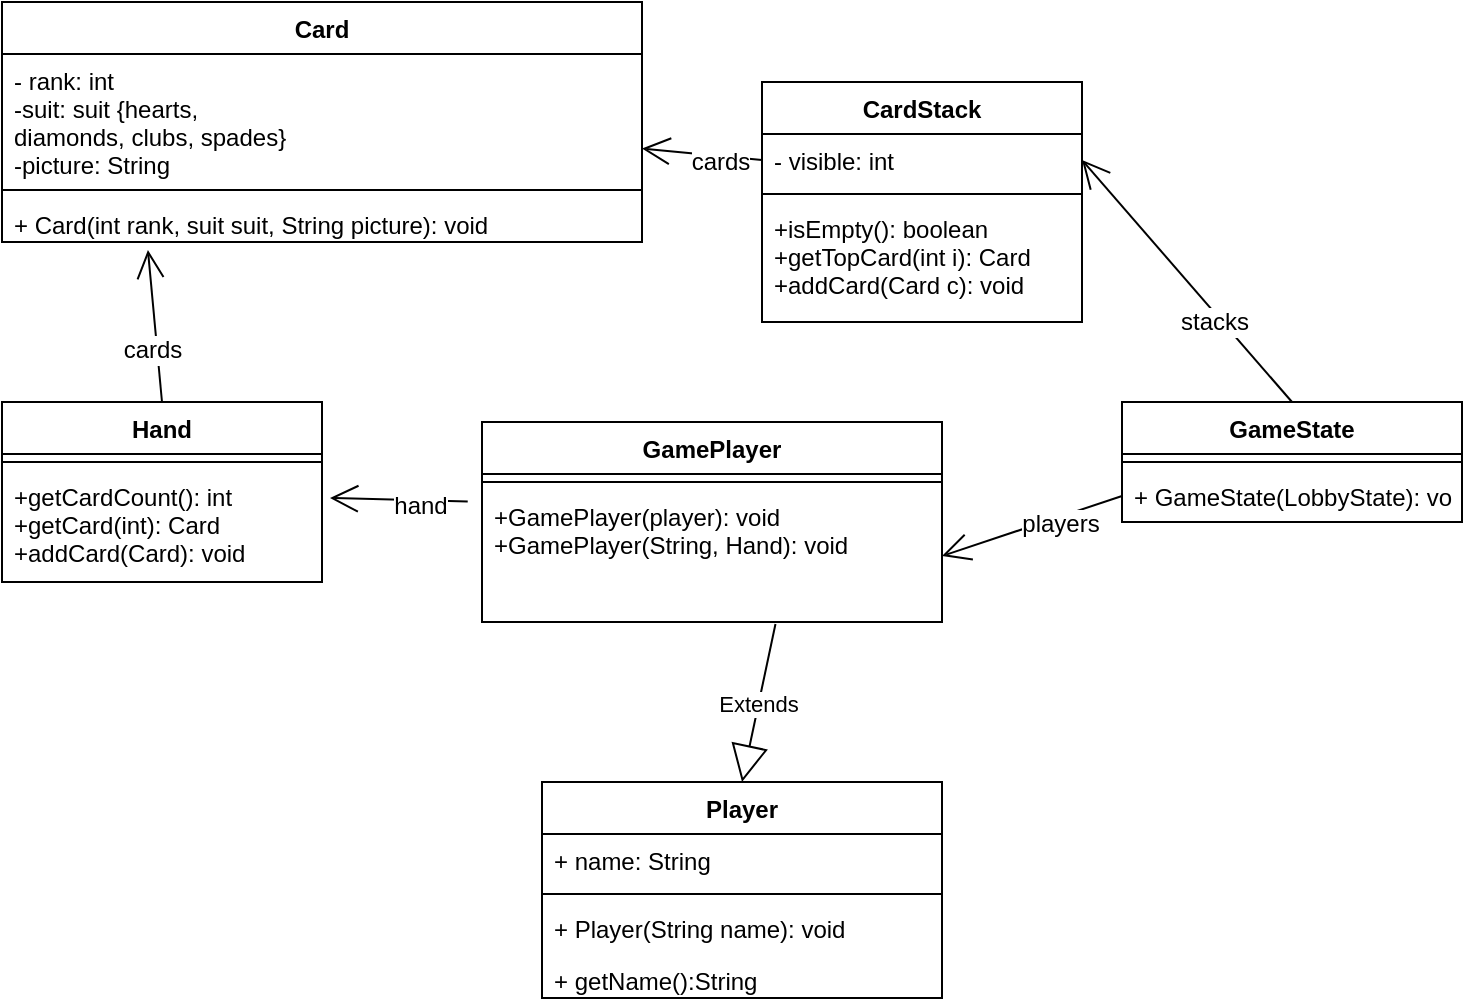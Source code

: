 <mxfile version="12.1.9" type="device" pages="1"><diagram id="ff6fWPH4oBmkEI4M6kQg" name="Page-1"><mxGraphModel dx="864" dy="581" grid="1" gridSize="10" guides="1" tooltips="1" connect="1" arrows="1" fold="1" page="1" pageScale="1" pageWidth="850" pageHeight="1100" math="0" shadow="0"><root><mxCell id="0"/><mxCell id="1" parent="0"/><mxCell id="NgEuNRf1ALpItIOjkwHD-1" value="Card" style="swimlane;fontStyle=1;align=center;verticalAlign=top;childLayout=stackLayout;horizontal=1;startSize=26;horizontalStack=0;resizeParent=1;resizeParentMax=0;resizeLast=0;collapsible=1;marginBottom=0;" vertex="1" parent="1"><mxGeometry y="70" width="320" height="120" as="geometry"/></mxCell><mxCell id="NgEuNRf1ALpItIOjkwHD-2" value="- rank: int&#xA;-suit: suit {hearts,&#xA;diamonds, clubs, spades}&#xA;-picture: String&#xA;" style="text;strokeColor=none;fillColor=none;align=left;verticalAlign=top;spacingLeft=4;spacingRight=4;overflow=hidden;rotatable=0;points=[[0,0.5],[1,0.5]];portConstraint=eastwest;" vertex="1" parent="NgEuNRf1ALpItIOjkwHD-1"><mxGeometry y="26" width="320" height="64" as="geometry"/></mxCell><mxCell id="NgEuNRf1ALpItIOjkwHD-3" value="" style="line;strokeWidth=1;fillColor=none;align=left;verticalAlign=middle;spacingTop=-1;spacingLeft=3;spacingRight=3;rotatable=0;labelPosition=right;points=[];portConstraint=eastwest;" vertex="1" parent="NgEuNRf1ALpItIOjkwHD-1"><mxGeometry y="90" width="320" height="8" as="geometry"/></mxCell><mxCell id="NgEuNRf1ALpItIOjkwHD-4" value="+ Card(int rank, suit suit, String picture): void" style="text;strokeColor=none;fillColor=none;align=left;verticalAlign=top;spacingLeft=4;spacingRight=4;overflow=hidden;rotatable=0;points=[[0,0.5],[1,0.5]];portConstraint=eastwest;" vertex="1" parent="NgEuNRf1ALpItIOjkwHD-1"><mxGeometry y="98" width="320" height="22" as="geometry"/></mxCell><mxCell id="NgEuNRf1ALpItIOjkwHD-5" value="CardStack" style="swimlane;fontStyle=1;align=center;verticalAlign=top;childLayout=stackLayout;horizontal=1;startSize=26;horizontalStack=0;resizeParent=1;resizeParentMax=0;resizeLast=0;collapsible=1;marginBottom=0;" vertex="1" parent="1"><mxGeometry x="380" y="110" width="160" height="120" as="geometry"/></mxCell><mxCell id="NgEuNRf1ALpItIOjkwHD-6" value="- visible: int" style="text;strokeColor=none;fillColor=none;align=left;verticalAlign=top;spacingLeft=4;spacingRight=4;overflow=hidden;rotatable=0;points=[[0,0.5],[1,0.5]];portConstraint=eastwest;" vertex="1" parent="NgEuNRf1ALpItIOjkwHD-5"><mxGeometry y="26" width="160" height="26" as="geometry"/></mxCell><mxCell id="NgEuNRf1ALpItIOjkwHD-7" value="" style="line;strokeWidth=1;fillColor=none;align=left;verticalAlign=middle;spacingTop=-1;spacingLeft=3;spacingRight=3;rotatable=0;labelPosition=right;points=[];portConstraint=eastwest;" vertex="1" parent="NgEuNRf1ALpItIOjkwHD-5"><mxGeometry y="52" width="160" height="8" as="geometry"/></mxCell><mxCell id="NgEuNRf1ALpItIOjkwHD-8" value="+isEmpty(): boolean&#xA;+getTopCard(int i): Card&#xA;+addCard(Card c): void&#xA;" style="text;strokeColor=none;fillColor=none;align=left;verticalAlign=top;spacingLeft=4;spacingRight=4;overflow=hidden;rotatable=0;points=[[0,0.5],[1,0.5]];portConstraint=eastwest;" vertex="1" parent="NgEuNRf1ALpItIOjkwHD-5"><mxGeometry y="60" width="160" height="60" as="geometry"/></mxCell><mxCell id="NgEuNRf1ALpItIOjkwHD-9" value="" style="endArrow=open;endFill=1;endSize=12;html=1;exitX=0;exitY=0.5;exitDx=0;exitDy=0;" edge="1" parent="1" source="NgEuNRf1ALpItIOjkwHD-6" target="NgEuNRf1ALpItIOjkwHD-2"><mxGeometry width="160" relative="1" as="geometry"><mxPoint x="390" y="240" as="sourcePoint"/><mxPoint x="330" y="117" as="targetPoint"/></mxGeometry></mxCell><mxCell id="NgEuNRf1ALpItIOjkwHD-10" value="cards" style="text;html=1;resizable=0;points=[];align=center;verticalAlign=middle;labelBackgroundColor=#ffffff;" vertex="1" connectable="0" parent="NgEuNRf1ALpItIOjkwHD-9"><mxGeometry x="-0.298" y="3" relative="1" as="geometry"><mxPoint as="offset"/></mxGeometry></mxCell><mxCell id="NgEuNRf1ALpItIOjkwHD-11" value="Player" style="swimlane;fontStyle=1;align=center;verticalAlign=top;childLayout=stackLayout;horizontal=1;startSize=26;horizontalStack=0;resizeParent=1;resizeParentMax=0;resizeLast=0;collapsible=1;marginBottom=0;" vertex="1" parent="1"><mxGeometry x="270" y="460" width="200" height="108" as="geometry"/></mxCell><mxCell id="NgEuNRf1ALpItIOjkwHD-12" value="+ name: String" style="text;strokeColor=none;fillColor=none;align=left;verticalAlign=top;spacingLeft=4;spacingRight=4;overflow=hidden;rotatable=0;points=[[0,0.5],[1,0.5]];portConstraint=eastwest;" vertex="1" parent="NgEuNRf1ALpItIOjkwHD-11"><mxGeometry y="26" width="200" height="26" as="geometry"/></mxCell><mxCell id="NgEuNRf1ALpItIOjkwHD-13" value="" style="line;strokeWidth=1;fillColor=none;align=left;verticalAlign=middle;spacingTop=-1;spacingLeft=3;spacingRight=3;rotatable=0;labelPosition=right;points=[];portConstraint=eastwest;" vertex="1" parent="NgEuNRf1ALpItIOjkwHD-11"><mxGeometry y="52" width="200" height="8" as="geometry"/></mxCell><mxCell id="NgEuNRf1ALpItIOjkwHD-14" value="+ Player(String name): void" style="text;strokeColor=none;fillColor=none;align=left;verticalAlign=top;spacingLeft=4;spacingRight=4;overflow=hidden;rotatable=0;points=[[0,0.5],[1,0.5]];portConstraint=eastwest;" vertex="1" parent="NgEuNRf1ALpItIOjkwHD-11"><mxGeometry y="60" width="200" height="26" as="geometry"/></mxCell><mxCell id="NgEuNRf1ALpItIOjkwHD-15" value="+ getName():String" style="text;strokeColor=none;fillColor=none;align=left;verticalAlign=top;spacingLeft=4;spacingRight=4;overflow=hidden;rotatable=0;points=[[0,0.5],[1,0.5]];portConstraint=eastwest;" vertex="1" parent="NgEuNRf1ALpItIOjkwHD-11"><mxGeometry y="86" width="200" height="22" as="geometry"/></mxCell><mxCell id="NgEuNRf1ALpItIOjkwHD-16" value="GamePlayer" style="swimlane;fontStyle=1;align=center;verticalAlign=top;childLayout=stackLayout;horizontal=1;startSize=26;horizontalStack=0;resizeParent=1;resizeParentMax=0;resizeLast=0;collapsible=1;marginBottom=0;" vertex="1" parent="1"><mxGeometry x="240" y="280" width="230" height="100" as="geometry"/></mxCell><mxCell id="NgEuNRf1ALpItIOjkwHD-18" value="" style="line;strokeWidth=1;fillColor=none;align=left;verticalAlign=middle;spacingTop=-1;spacingLeft=3;spacingRight=3;rotatable=0;labelPosition=right;points=[];portConstraint=eastwest;" vertex="1" parent="NgEuNRf1ALpItIOjkwHD-16"><mxGeometry y="26" width="230" height="8" as="geometry"/></mxCell><mxCell id="NgEuNRf1ALpItIOjkwHD-19" value="+GamePlayer(player): void&#xA;+GamePlayer(String, Hand): void&#xA;" style="text;strokeColor=none;fillColor=none;align=left;verticalAlign=top;spacingLeft=4;spacingRight=4;overflow=hidden;rotatable=0;points=[[0,0.5],[1,0.5]];portConstraint=eastwest;" vertex="1" parent="NgEuNRf1ALpItIOjkwHD-16"><mxGeometry y="34" width="230" height="66" as="geometry"/></mxCell><mxCell id="NgEuNRf1ALpItIOjkwHD-20" value="Extends" style="endArrow=block;endSize=16;endFill=0;html=1;entryX=0.5;entryY=0;entryDx=0;entryDy=0;exitX=0.638;exitY=1.015;exitDx=0;exitDy=0;exitPerimeter=0;" edge="1" parent="1" source="NgEuNRf1ALpItIOjkwHD-19" target="NgEuNRf1ALpItIOjkwHD-11"><mxGeometry width="160" relative="1" as="geometry"><mxPoint x="170" y="353" as="sourcePoint"/><mxPoint x="570" y="410" as="targetPoint"/></mxGeometry></mxCell><mxCell id="NgEuNRf1ALpItIOjkwHD-21" value="Hand" style="swimlane;fontStyle=1;align=center;verticalAlign=top;childLayout=stackLayout;horizontal=1;startSize=26;horizontalStack=0;resizeParent=1;resizeParentMax=0;resizeLast=0;collapsible=1;marginBottom=0;" vertex="1" parent="1"><mxGeometry y="270" width="160" height="90" as="geometry"/></mxCell><mxCell id="NgEuNRf1ALpItIOjkwHD-23" value="" style="line;strokeWidth=1;fillColor=none;align=left;verticalAlign=middle;spacingTop=-1;spacingLeft=3;spacingRight=3;rotatable=0;labelPosition=right;points=[];portConstraint=eastwest;" vertex="1" parent="NgEuNRf1ALpItIOjkwHD-21"><mxGeometry y="26" width="160" height="8" as="geometry"/></mxCell><mxCell id="NgEuNRf1ALpItIOjkwHD-24" value="+getCardCount(): int&#xA;+getCard(int): Card&#xA;+addCard(Card): void&#xA;&#xA;" style="text;strokeColor=none;fillColor=none;align=left;verticalAlign=top;spacingLeft=4;spacingRight=4;overflow=hidden;rotatable=0;points=[[0,0.5],[1,0.5]];portConstraint=eastwest;" vertex="1" parent="NgEuNRf1ALpItIOjkwHD-21"><mxGeometry y="34" width="160" height="56" as="geometry"/></mxCell><mxCell id="NgEuNRf1ALpItIOjkwHD-25" value="" style="endArrow=open;endFill=1;endSize=12;html=1;exitX=0.5;exitY=0;exitDx=0;exitDy=0;entryX=0.228;entryY=1.182;entryDx=0;entryDy=0;entryPerimeter=0;" edge="1" parent="1" source="NgEuNRf1ALpItIOjkwHD-21" target="NgEuNRf1ALpItIOjkwHD-4"><mxGeometry width="160" relative="1" as="geometry"><mxPoint x="315" y="230" as="sourcePoint"/><mxPoint x="165" y="230.968" as="targetPoint"/></mxGeometry></mxCell><mxCell id="NgEuNRf1ALpItIOjkwHD-26" value="cards" style="text;html=1;resizable=0;points=[];align=center;verticalAlign=middle;labelBackgroundColor=#ffffff;" vertex="1" connectable="0" parent="NgEuNRf1ALpItIOjkwHD-25"><mxGeometry x="-0.298" y="3" relative="1" as="geometry"><mxPoint as="offset"/></mxGeometry></mxCell><mxCell id="NgEuNRf1ALpItIOjkwHD-28" value="" style="endArrow=open;endFill=1;endSize=12;html=1;exitX=-0.031;exitY=0.087;exitDx=0;exitDy=0;exitPerimeter=0;entryX=1.025;entryY=0.25;entryDx=0;entryDy=0;entryPerimeter=0;" edge="1" parent="1" source="NgEuNRf1ALpItIOjkwHD-19" target="NgEuNRf1ALpItIOjkwHD-24"><mxGeometry width="160" relative="1" as="geometry"><mxPoint x="470" y="320" as="sourcePoint"/><mxPoint x="320" y="320.968" as="targetPoint"/></mxGeometry></mxCell><mxCell id="NgEuNRf1ALpItIOjkwHD-29" value="hand" style="text;html=1;resizable=0;points=[];align=center;verticalAlign=middle;labelBackgroundColor=#ffffff;" vertex="1" connectable="0" parent="NgEuNRf1ALpItIOjkwHD-28"><mxGeometry x="-0.298" y="3" relative="1" as="geometry"><mxPoint as="offset"/></mxGeometry></mxCell><mxCell id="NgEuNRf1ALpItIOjkwHD-30" value="GameState" style="swimlane;fontStyle=1;align=center;verticalAlign=top;childLayout=stackLayout;horizontal=1;startSize=26;horizontalStack=0;resizeParent=1;resizeParentMax=0;resizeLast=0;collapsible=1;marginBottom=0;" vertex="1" parent="1"><mxGeometry x="560" y="270" width="170" height="60" as="geometry"/></mxCell><mxCell id="NgEuNRf1ALpItIOjkwHD-32" value="" style="line;strokeWidth=1;fillColor=none;align=left;verticalAlign=middle;spacingTop=-1;spacingLeft=3;spacingRight=3;rotatable=0;labelPosition=right;points=[];portConstraint=eastwest;" vertex="1" parent="NgEuNRf1ALpItIOjkwHD-30"><mxGeometry y="26" width="170" height="8" as="geometry"/></mxCell><mxCell id="NgEuNRf1ALpItIOjkwHD-33" value="+ GameState(LobbyState): void" style="text;strokeColor=none;fillColor=none;align=left;verticalAlign=top;spacingLeft=4;spacingRight=4;overflow=hidden;rotatable=0;points=[[0,0.5],[1,0.5]];portConstraint=eastwest;" vertex="1" parent="NgEuNRf1ALpItIOjkwHD-30"><mxGeometry y="34" width="170" height="26" as="geometry"/></mxCell><mxCell id="NgEuNRf1ALpItIOjkwHD-34" value="" style="endArrow=open;endFill=1;endSize=12;html=1;exitX=0;exitY=0.5;exitDx=0;exitDy=0;entryX=1;entryY=0.5;entryDx=0;entryDy=0;" edge="1" parent="1" source="NgEuNRf1ALpItIOjkwHD-33" target="NgEuNRf1ALpItIOjkwHD-19"><mxGeometry width="160" relative="1" as="geometry"><mxPoint x="780" y="282" as="sourcePoint"/><mxPoint x="690" y="278.04" as="targetPoint"/></mxGeometry></mxCell><mxCell id="NgEuNRf1ALpItIOjkwHD-35" value="players" style="text;html=1;resizable=0;points=[];align=center;verticalAlign=middle;labelBackgroundColor=#ffffff;" vertex="1" connectable="0" parent="NgEuNRf1ALpItIOjkwHD-34"><mxGeometry x="-0.298" y="3" relative="1" as="geometry"><mxPoint as="offset"/></mxGeometry></mxCell><mxCell id="NgEuNRf1ALpItIOjkwHD-36" value="" style="endArrow=open;endFill=1;endSize=12;html=1;exitX=0.5;exitY=0;exitDx=0;exitDy=0;entryX=1;entryY=0.5;entryDx=0;entryDy=0;" edge="1" parent="1" source="NgEuNRf1ALpItIOjkwHD-30" target="NgEuNRf1ALpItIOjkwHD-6"><mxGeometry width="160" relative="1" as="geometry"><mxPoint x="670" y="216" as="sourcePoint"/><mxPoint x="570" y="130" as="targetPoint"/></mxGeometry></mxCell><mxCell id="NgEuNRf1ALpItIOjkwHD-37" value="stacks" style="text;html=1;resizable=0;points=[];align=center;verticalAlign=middle;labelBackgroundColor=#ffffff;" vertex="1" connectable="0" parent="NgEuNRf1ALpItIOjkwHD-36"><mxGeometry x="-0.298" y="3" relative="1" as="geometry"><mxPoint as="offset"/></mxGeometry></mxCell></root></mxGraphModel></diagram></mxfile>